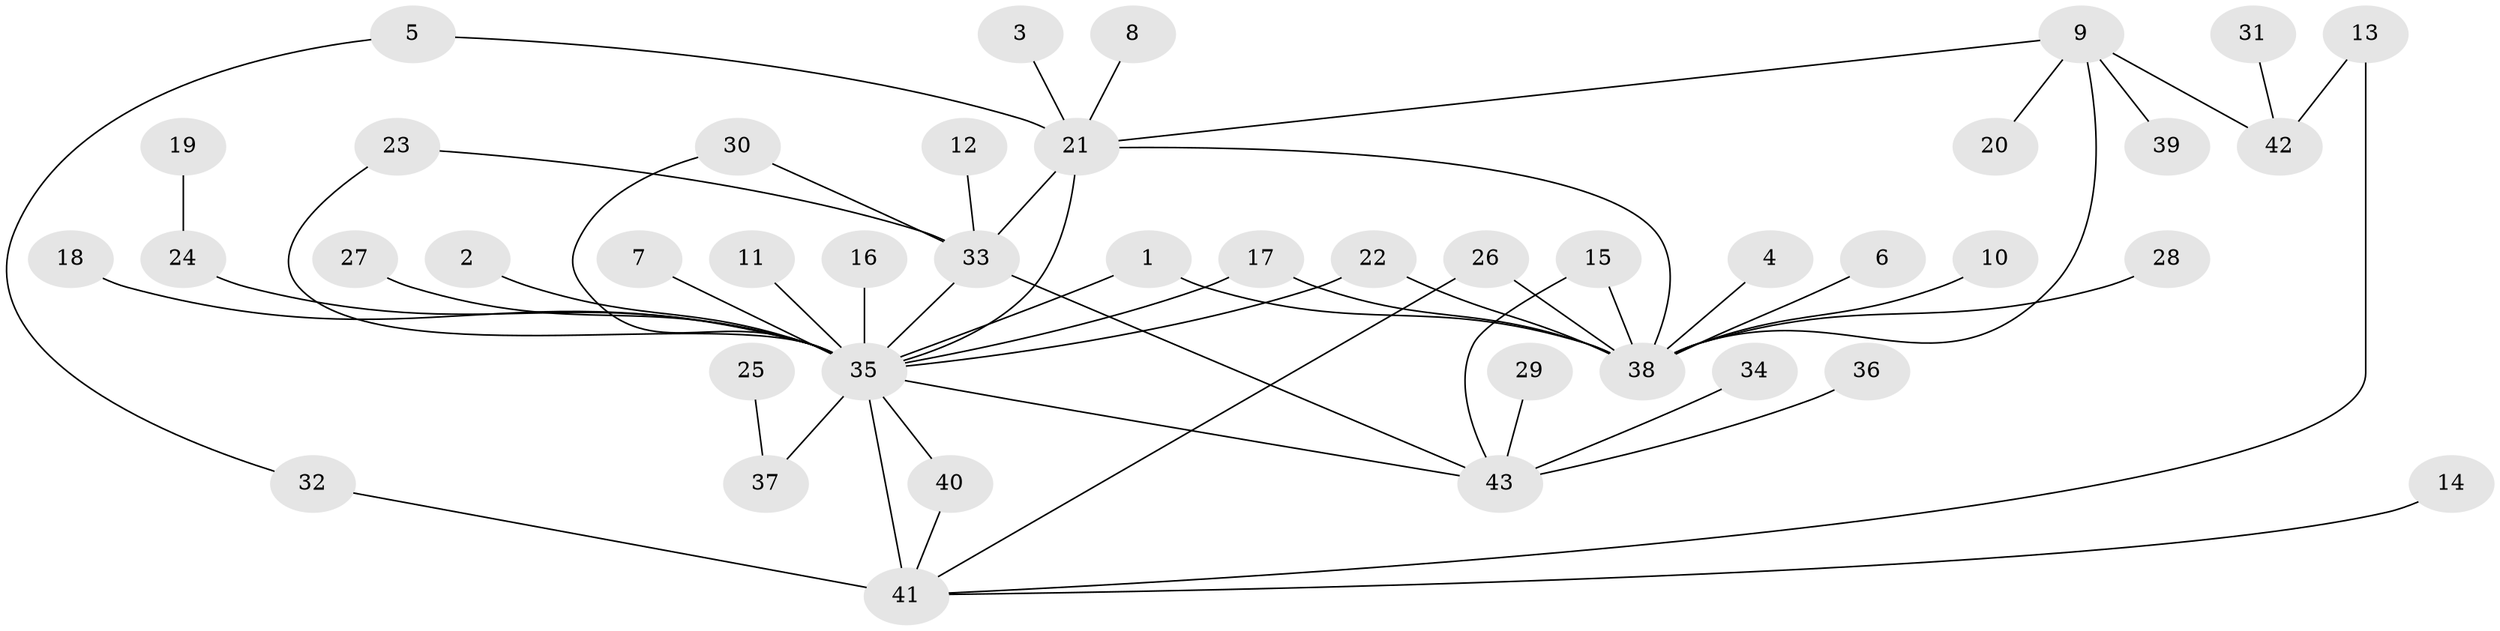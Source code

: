 // original degree distribution, {7: 0.011764705882352941, 23: 0.011764705882352941, 1: 0.5058823529411764, 2: 0.23529411764705882, 3: 0.10588235294117647, 4: 0.07058823529411765, 8: 0.023529411764705882, 11: 0.011764705882352941, 6: 0.011764705882352941, 5: 0.011764705882352941}
// Generated by graph-tools (version 1.1) at 2025/49/03/09/25 03:49:56]
// undirected, 43 vertices, 55 edges
graph export_dot {
graph [start="1"]
  node [color=gray90,style=filled];
  1;
  2;
  3;
  4;
  5;
  6;
  7;
  8;
  9;
  10;
  11;
  12;
  13;
  14;
  15;
  16;
  17;
  18;
  19;
  20;
  21;
  22;
  23;
  24;
  25;
  26;
  27;
  28;
  29;
  30;
  31;
  32;
  33;
  34;
  35;
  36;
  37;
  38;
  39;
  40;
  41;
  42;
  43;
  1 -- 35 [weight=1.0];
  1 -- 38 [weight=1.0];
  2 -- 35 [weight=1.0];
  3 -- 21 [weight=1.0];
  4 -- 38 [weight=1.0];
  5 -- 21 [weight=1.0];
  5 -- 32 [weight=1.0];
  6 -- 38 [weight=1.0];
  7 -- 35 [weight=1.0];
  8 -- 21 [weight=1.0];
  9 -- 20 [weight=1.0];
  9 -- 21 [weight=1.0];
  9 -- 38 [weight=1.0];
  9 -- 39 [weight=1.0];
  9 -- 42 [weight=1.0];
  10 -- 38 [weight=1.0];
  11 -- 35 [weight=1.0];
  12 -- 33 [weight=1.0];
  13 -- 41 [weight=1.0];
  13 -- 42 [weight=1.0];
  14 -- 41 [weight=1.0];
  15 -- 38 [weight=1.0];
  15 -- 43 [weight=1.0];
  16 -- 35 [weight=1.0];
  17 -- 35 [weight=1.0];
  17 -- 38 [weight=1.0];
  18 -- 35 [weight=1.0];
  19 -- 24 [weight=1.0];
  21 -- 33 [weight=1.0];
  21 -- 35 [weight=1.0];
  21 -- 38 [weight=1.0];
  22 -- 35 [weight=1.0];
  22 -- 38 [weight=1.0];
  23 -- 33 [weight=1.0];
  23 -- 35 [weight=1.0];
  24 -- 35 [weight=1.0];
  25 -- 37 [weight=1.0];
  26 -- 38 [weight=1.0];
  26 -- 41 [weight=1.0];
  27 -- 35 [weight=1.0];
  28 -- 38 [weight=1.0];
  29 -- 43 [weight=1.0];
  30 -- 33 [weight=1.0];
  30 -- 35 [weight=1.0];
  31 -- 42 [weight=1.0];
  32 -- 41 [weight=1.0];
  33 -- 35 [weight=1.0];
  33 -- 43 [weight=1.0];
  34 -- 43 [weight=1.0];
  35 -- 37 [weight=1.0];
  35 -- 40 [weight=1.0];
  35 -- 41 [weight=3.0];
  35 -- 43 [weight=1.0];
  36 -- 43 [weight=1.0];
  40 -- 41 [weight=1.0];
}
